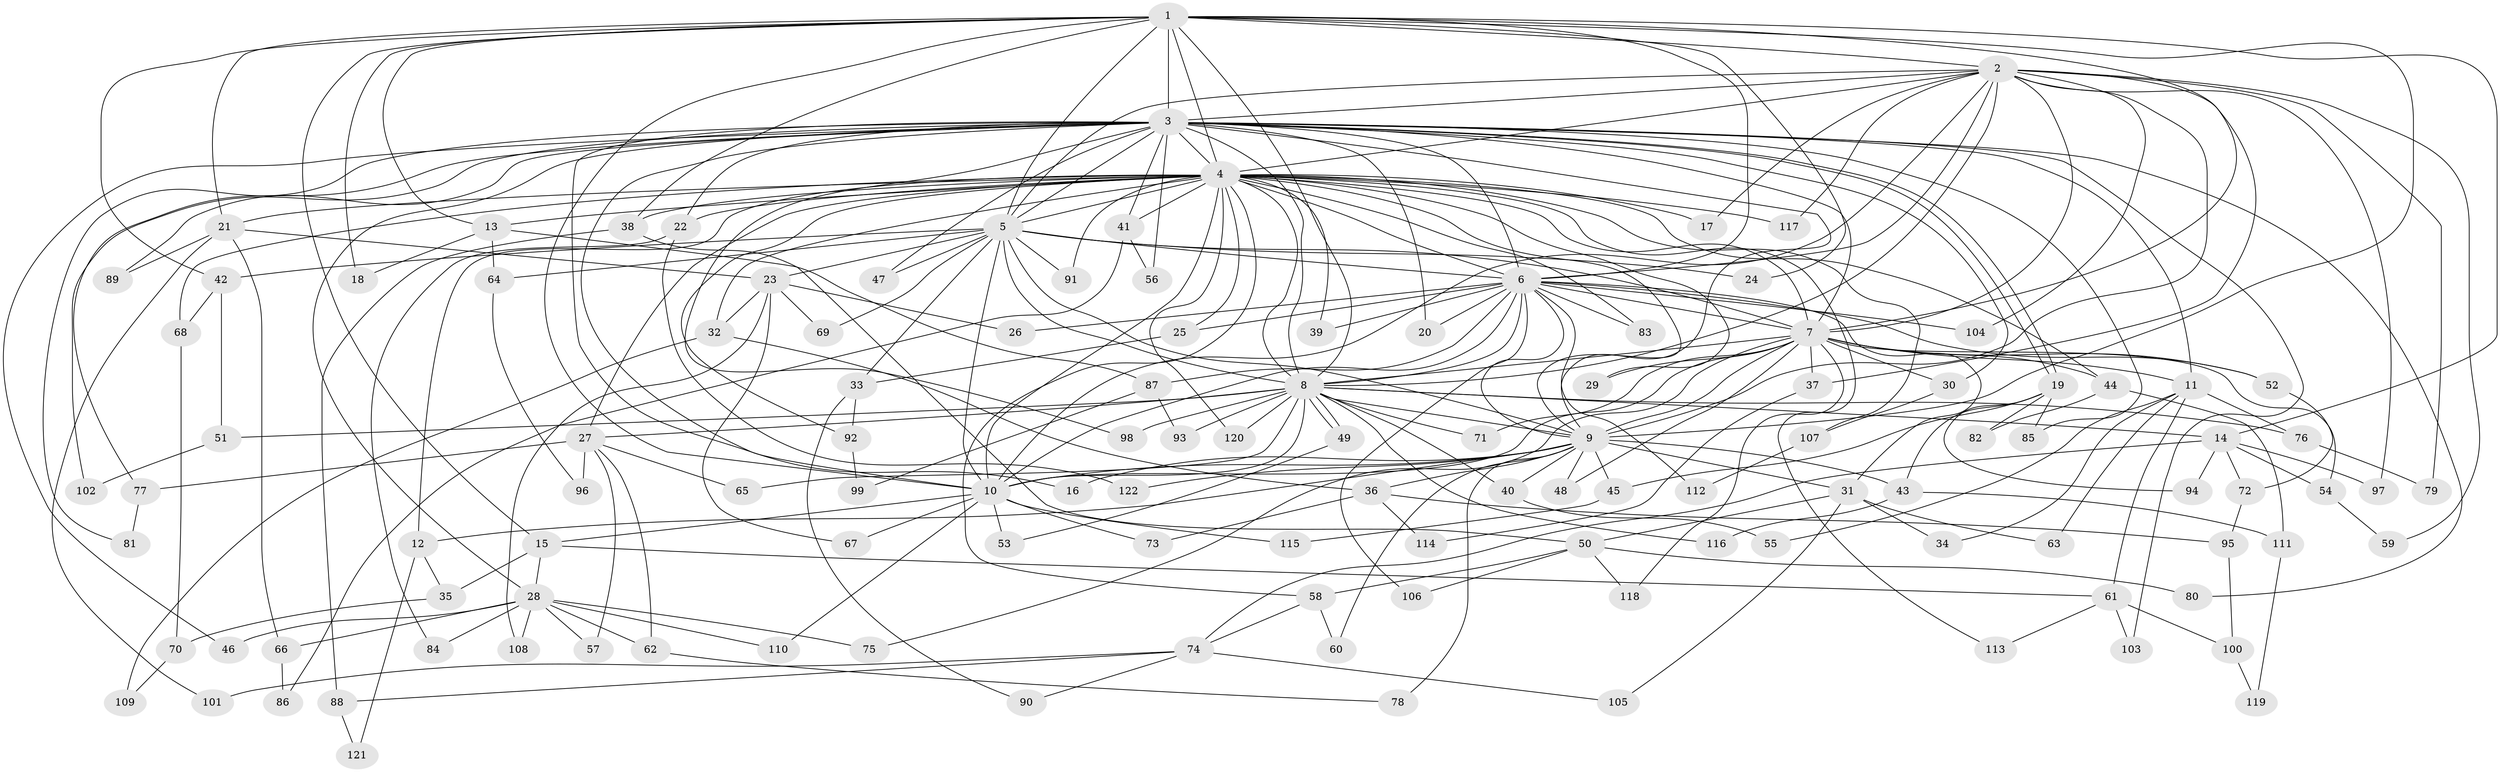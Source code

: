 // Generated by graph-tools (version 1.1) at 2025/34/03/09/25 02:34:55]
// undirected, 122 vertices, 269 edges
graph export_dot {
graph [start="1"]
  node [color=gray90,style=filled];
  1;
  2;
  3;
  4;
  5;
  6;
  7;
  8;
  9;
  10;
  11;
  12;
  13;
  14;
  15;
  16;
  17;
  18;
  19;
  20;
  21;
  22;
  23;
  24;
  25;
  26;
  27;
  28;
  29;
  30;
  31;
  32;
  33;
  34;
  35;
  36;
  37;
  38;
  39;
  40;
  41;
  42;
  43;
  44;
  45;
  46;
  47;
  48;
  49;
  50;
  51;
  52;
  53;
  54;
  55;
  56;
  57;
  58;
  59;
  60;
  61;
  62;
  63;
  64;
  65;
  66;
  67;
  68;
  69;
  70;
  71;
  72;
  73;
  74;
  75;
  76;
  77;
  78;
  79;
  80;
  81;
  82;
  83;
  84;
  85;
  86;
  87;
  88;
  89;
  90;
  91;
  92;
  93;
  94;
  95;
  96;
  97;
  98;
  99;
  100;
  101;
  102;
  103;
  104;
  105;
  106;
  107;
  108;
  109;
  110;
  111;
  112;
  113;
  114;
  115;
  116;
  117;
  118;
  119;
  120;
  121;
  122;
  1 -- 2;
  1 -- 3;
  1 -- 4;
  1 -- 5;
  1 -- 6;
  1 -- 7;
  1 -- 8;
  1 -- 9;
  1 -- 10;
  1 -- 13;
  1 -- 14;
  1 -- 15;
  1 -- 18;
  1 -- 21;
  1 -- 24;
  1 -- 38;
  1 -- 42;
  2 -- 3;
  2 -- 4;
  2 -- 5;
  2 -- 6;
  2 -- 7;
  2 -- 8;
  2 -- 9;
  2 -- 10;
  2 -- 17;
  2 -- 37;
  2 -- 59;
  2 -- 79;
  2 -- 97;
  2 -- 104;
  2 -- 117;
  3 -- 4;
  3 -- 5;
  3 -- 6;
  3 -- 7;
  3 -- 8;
  3 -- 9;
  3 -- 10;
  3 -- 11;
  3 -- 16;
  3 -- 19;
  3 -- 19;
  3 -- 20;
  3 -- 22;
  3 -- 28;
  3 -- 30;
  3 -- 41;
  3 -- 46;
  3 -- 47;
  3 -- 56;
  3 -- 77;
  3 -- 80;
  3 -- 81;
  3 -- 85;
  3 -- 89;
  3 -- 98;
  3 -- 102;
  3 -- 103;
  4 -- 5;
  4 -- 6;
  4 -- 7;
  4 -- 8;
  4 -- 9;
  4 -- 10;
  4 -- 12;
  4 -- 13;
  4 -- 17;
  4 -- 21;
  4 -- 22;
  4 -- 25;
  4 -- 27;
  4 -- 29;
  4 -- 32;
  4 -- 38;
  4 -- 39;
  4 -- 41;
  4 -- 44;
  4 -- 58;
  4 -- 68;
  4 -- 83;
  4 -- 91;
  4 -- 92;
  4 -- 107;
  4 -- 113;
  4 -- 117;
  4 -- 120;
  5 -- 6;
  5 -- 7;
  5 -- 8;
  5 -- 9;
  5 -- 10;
  5 -- 23;
  5 -- 24;
  5 -- 33;
  5 -- 42;
  5 -- 47;
  5 -- 64;
  5 -- 69;
  5 -- 91;
  6 -- 7;
  6 -- 8;
  6 -- 9;
  6 -- 10;
  6 -- 20;
  6 -- 25;
  6 -- 26;
  6 -- 31;
  6 -- 39;
  6 -- 52;
  6 -- 83;
  6 -- 87;
  6 -- 104;
  6 -- 106;
  6 -- 112;
  7 -- 8;
  7 -- 9;
  7 -- 10;
  7 -- 11;
  7 -- 29;
  7 -- 30;
  7 -- 37;
  7 -- 44;
  7 -- 48;
  7 -- 52;
  7 -- 54;
  7 -- 71;
  7 -- 75;
  7 -- 118;
  8 -- 9;
  8 -- 10;
  8 -- 14;
  8 -- 27;
  8 -- 40;
  8 -- 49;
  8 -- 49;
  8 -- 51;
  8 -- 65;
  8 -- 71;
  8 -- 76;
  8 -- 93;
  8 -- 98;
  8 -- 116;
  8 -- 120;
  9 -- 10;
  9 -- 12;
  9 -- 16;
  9 -- 31;
  9 -- 36;
  9 -- 40;
  9 -- 43;
  9 -- 45;
  9 -- 48;
  9 -- 60;
  9 -- 78;
  9 -- 122;
  10 -- 15;
  10 -- 53;
  10 -- 67;
  10 -- 73;
  10 -- 110;
  10 -- 115;
  11 -- 34;
  11 -- 55;
  11 -- 61;
  11 -- 63;
  11 -- 76;
  12 -- 35;
  12 -- 121;
  13 -- 18;
  13 -- 64;
  13 -- 87;
  14 -- 54;
  14 -- 72;
  14 -- 74;
  14 -- 94;
  14 -- 97;
  15 -- 28;
  15 -- 35;
  15 -- 61;
  19 -- 43;
  19 -- 45;
  19 -- 82;
  19 -- 85;
  19 -- 94;
  21 -- 23;
  21 -- 66;
  21 -- 89;
  21 -- 101;
  22 -- 84;
  22 -- 122;
  23 -- 26;
  23 -- 32;
  23 -- 67;
  23 -- 69;
  23 -- 108;
  25 -- 33;
  27 -- 57;
  27 -- 62;
  27 -- 65;
  27 -- 77;
  27 -- 96;
  28 -- 46;
  28 -- 57;
  28 -- 62;
  28 -- 66;
  28 -- 75;
  28 -- 84;
  28 -- 108;
  28 -- 110;
  30 -- 107;
  31 -- 34;
  31 -- 50;
  31 -- 63;
  31 -- 105;
  32 -- 36;
  32 -- 109;
  33 -- 90;
  33 -- 92;
  35 -- 70;
  36 -- 73;
  36 -- 95;
  36 -- 114;
  37 -- 114;
  38 -- 50;
  38 -- 88;
  40 -- 55;
  41 -- 56;
  41 -- 86;
  42 -- 51;
  42 -- 68;
  43 -- 111;
  43 -- 116;
  44 -- 82;
  44 -- 111;
  45 -- 115;
  49 -- 53;
  50 -- 58;
  50 -- 80;
  50 -- 106;
  50 -- 118;
  51 -- 102;
  52 -- 72;
  54 -- 59;
  58 -- 60;
  58 -- 74;
  61 -- 100;
  61 -- 103;
  61 -- 113;
  62 -- 78;
  64 -- 96;
  66 -- 86;
  68 -- 70;
  70 -- 109;
  72 -- 95;
  74 -- 88;
  74 -- 90;
  74 -- 101;
  74 -- 105;
  76 -- 79;
  77 -- 81;
  87 -- 93;
  87 -- 99;
  88 -- 121;
  92 -- 99;
  95 -- 100;
  100 -- 119;
  107 -- 112;
  111 -- 119;
}
